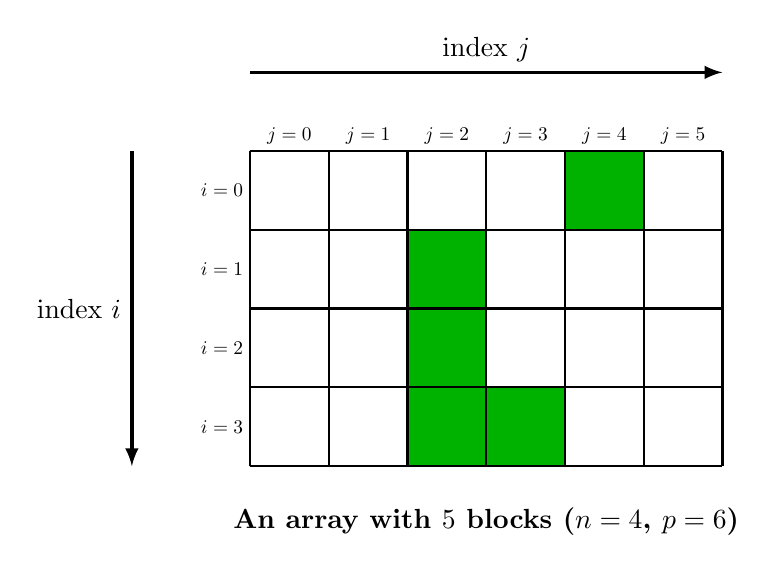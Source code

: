 \begin{tikzpicture}


\fill[green!70!black] (4,3) rectangle ++(1,1);
\fill[green!70!black] (2,0) rectangle ++(1,1);
\fill[green!70!black] (2,1) rectangle ++(1,1);
\fill[green!70!black] (2,2) rectangle ++(1,1);
\fill[green!70!black] (3,0) rectangle ++(1,1);

\draw[thick] (0,0) grid ++(6,4);

\node at (3,-0.7) {\bf An array with $5$ blocks ($n=4$, $p=6$)};


\draw[->,>=latex,very thick]   (0,5)  to node[midway, above] {index $j$}  ++(6,0) ;
\draw[->,>=latex,very thick]   (-1.5,4)  to node[midway, left] {index $i$}  ++(0,-4) ;

\node[scale=0.7,above] at (0.5,4) {$j=0$};
\node[scale=0.7,above] at (1.5,4) {$j=1$};
\node[scale=0.7,above] at (2.5,4) {$j=2$};
\node[scale=0.7,above] at (3.5,4) {$j=3$};
\node[scale=0.7,above] at (4.5,4) {$j=4$};
\node[scale=0.7,above] at (5.5,4) {$j=5$};

\node[scale=0.7,left] at (0,3.5) {$i=0$};
\node[scale=0.7,left] at (0,2.5) {$i=1$};
\node[scale=0.7,left] at (0,1.5) {$i=2$};
\node[scale=0.7,left] at (0,0.5) {$i=3$};


\end{tikzpicture}